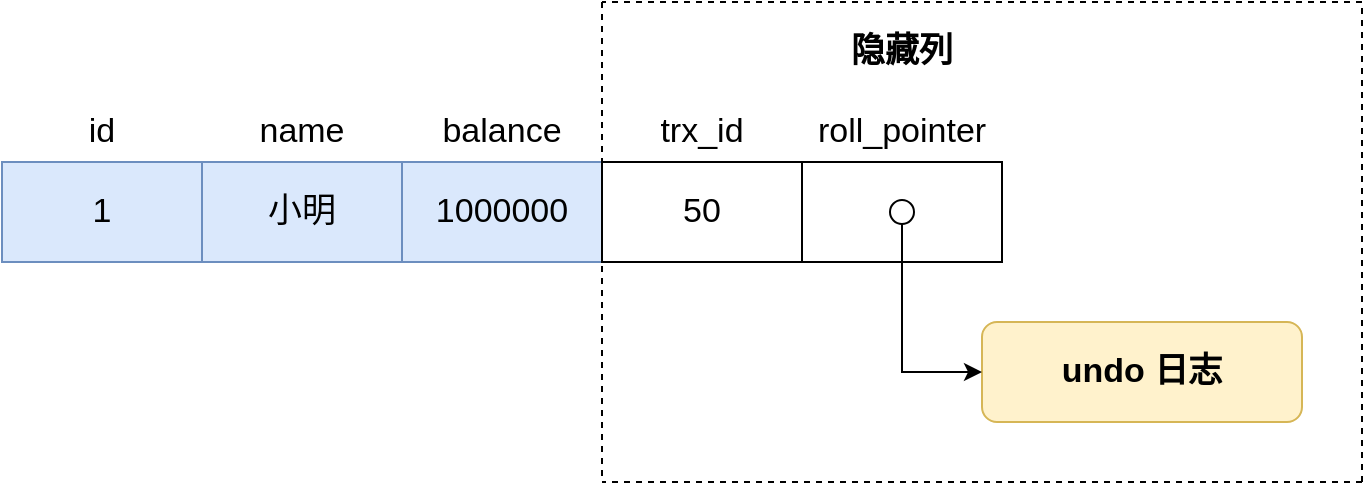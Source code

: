 <mxfile version="21.0.6" type="github">
  <diagram name="第 1 页" id="8XpxVip_zQUn2XfovXlI">
    <mxGraphModel dx="1366" dy="836" grid="1" gridSize="10" guides="1" tooltips="1" connect="1" arrows="1" fold="1" page="1" pageScale="1" pageWidth="827" pageHeight="1169" math="0" shadow="0">
      <root>
        <mxCell id="0" />
        <mxCell id="1" parent="0" />
        <mxCell id="KZSdHibfgJGxLtSKP2qu-1" value="&lt;font style=&quot;font-size: 17px;&quot;&gt;1&lt;/font&gt;" style="rounded=0;whiteSpace=wrap;html=1;fillColor=#dae8fc;strokeColor=#6c8ebf;" vertex="1" parent="1">
          <mxGeometry x="120" y="240" width="100" height="50" as="geometry" />
        </mxCell>
        <mxCell id="KZSdHibfgJGxLtSKP2qu-2" value="&lt;font style=&quot;font-size: 17px;&quot;&gt;id&lt;/font&gt;" style="text;html=1;strokeColor=none;fillColor=none;align=center;verticalAlign=middle;whiteSpace=wrap;rounded=0;" vertex="1" parent="1">
          <mxGeometry x="140" y="210" width="60" height="30" as="geometry" />
        </mxCell>
        <mxCell id="KZSdHibfgJGxLtSKP2qu-3" value="&lt;span style=&quot;font-size: 17px;&quot;&gt;小明&lt;/span&gt;" style="rounded=0;whiteSpace=wrap;html=1;fillColor=#dae8fc;strokeColor=#6c8ebf;" vertex="1" parent="1">
          <mxGeometry x="220" y="240" width="100" height="50" as="geometry" />
        </mxCell>
        <mxCell id="KZSdHibfgJGxLtSKP2qu-4" value="&lt;font style=&quot;font-size: 17px;&quot;&gt;name&lt;/font&gt;" style="text;html=1;strokeColor=none;fillColor=none;align=center;verticalAlign=middle;whiteSpace=wrap;rounded=0;" vertex="1" parent="1">
          <mxGeometry x="240" y="210" width="60" height="30" as="geometry" />
        </mxCell>
        <mxCell id="KZSdHibfgJGxLtSKP2qu-5" value="&lt;span style=&quot;font-size: 17px;&quot;&gt;1000000&lt;/span&gt;" style="rounded=0;whiteSpace=wrap;html=1;fillColor=#dae8fc;strokeColor=#6c8ebf;" vertex="1" parent="1">
          <mxGeometry x="320" y="240" width="100" height="50" as="geometry" />
        </mxCell>
        <mxCell id="KZSdHibfgJGxLtSKP2qu-6" value="&lt;font style=&quot;font-size: 17px;&quot;&gt;balance&lt;/font&gt;" style="text;html=1;strokeColor=none;fillColor=none;align=center;verticalAlign=middle;whiteSpace=wrap;rounded=0;" vertex="1" parent="1">
          <mxGeometry x="340" y="210" width="60" height="30" as="geometry" />
        </mxCell>
        <mxCell id="KZSdHibfgJGxLtSKP2qu-7" value="&lt;span style=&quot;font-size: 17px;&quot;&gt;50&lt;/span&gt;" style="rounded=0;whiteSpace=wrap;html=1;" vertex="1" parent="1">
          <mxGeometry x="420" y="240" width="100" height="50" as="geometry" />
        </mxCell>
        <mxCell id="KZSdHibfgJGxLtSKP2qu-8" value="" style="rounded=0;whiteSpace=wrap;html=1;" vertex="1" parent="1">
          <mxGeometry x="520" y="240" width="100" height="50" as="geometry" />
        </mxCell>
        <mxCell id="KZSdHibfgJGxLtSKP2qu-9" value="&lt;font style=&quot;font-size: 17px;&quot;&gt;trx_id&lt;/font&gt;" style="text;html=1;strokeColor=none;fillColor=none;align=center;verticalAlign=middle;whiteSpace=wrap;rounded=0;" vertex="1" parent="1">
          <mxGeometry x="440" y="210" width="60" height="30" as="geometry" />
        </mxCell>
        <mxCell id="KZSdHibfgJGxLtSKP2qu-10" value="&lt;font style=&quot;font-size: 17px;&quot;&gt;roll_pointer&lt;/font&gt;" style="text;html=1;strokeColor=none;fillColor=none;align=center;verticalAlign=middle;whiteSpace=wrap;rounded=0;" vertex="1" parent="1">
          <mxGeometry x="540" y="210" width="60" height="30" as="geometry" />
        </mxCell>
        <mxCell id="KZSdHibfgJGxLtSKP2qu-13" value="" style="ellipse;whiteSpace=wrap;html=1;aspect=fixed;" vertex="1" parent="1">
          <mxGeometry x="564" y="259" width="12" height="12" as="geometry" />
        </mxCell>
        <mxCell id="KZSdHibfgJGxLtSKP2qu-14" value="&lt;font style=&quot;font-size: 17px;&quot;&gt;&lt;b&gt;undo 日志&lt;/b&gt;&lt;/font&gt;" style="rounded=1;whiteSpace=wrap;html=1;fillColor=#fff2cc;strokeColor=#d6b656;" vertex="1" parent="1">
          <mxGeometry x="610" y="320" width="160" height="50" as="geometry" />
        </mxCell>
        <mxCell id="KZSdHibfgJGxLtSKP2qu-15" value="" style="endArrow=classic;html=1;rounded=0;exitX=0.5;exitY=1;exitDx=0;exitDy=0;entryX=0;entryY=0.5;entryDx=0;entryDy=0;fontStyle=1" edge="1" parent="1" source="KZSdHibfgJGxLtSKP2qu-13" target="KZSdHibfgJGxLtSKP2qu-14">
          <mxGeometry width="50" height="50" relative="1" as="geometry">
            <mxPoint x="390" y="450" as="sourcePoint" />
            <mxPoint x="440" y="400" as="targetPoint" />
            <Array as="points">
              <mxPoint x="570" y="345" />
            </Array>
          </mxGeometry>
        </mxCell>
        <mxCell id="KZSdHibfgJGxLtSKP2qu-16" value="" style="endArrow=none;dashed=1;html=1;rounded=0;" edge="1" parent="1">
          <mxGeometry width="50" height="50" relative="1" as="geometry">
            <mxPoint x="420" y="160" as="sourcePoint" />
            <mxPoint x="420" y="400" as="targetPoint" />
          </mxGeometry>
        </mxCell>
        <mxCell id="KZSdHibfgJGxLtSKP2qu-17" value="" style="endArrow=none;dashed=1;html=1;rounded=0;" edge="1" parent="1">
          <mxGeometry width="50" height="50" relative="1" as="geometry">
            <mxPoint x="800" y="400" as="sourcePoint" />
            <mxPoint x="420" y="400" as="targetPoint" />
          </mxGeometry>
        </mxCell>
        <mxCell id="KZSdHibfgJGxLtSKP2qu-18" value="" style="endArrow=none;dashed=1;html=1;rounded=0;" edge="1" parent="1">
          <mxGeometry width="50" height="50" relative="1" as="geometry">
            <mxPoint x="800" y="400" as="sourcePoint" />
            <mxPoint x="800" y="160" as="targetPoint" />
          </mxGeometry>
        </mxCell>
        <mxCell id="KZSdHibfgJGxLtSKP2qu-19" value="" style="endArrow=none;dashed=1;html=1;rounded=0;" edge="1" parent="1">
          <mxGeometry width="50" height="50" relative="1" as="geometry">
            <mxPoint x="800" y="160" as="sourcePoint" />
            <mxPoint x="420" y="160" as="targetPoint" />
          </mxGeometry>
        </mxCell>
        <mxCell id="KZSdHibfgJGxLtSKP2qu-20" value="&lt;span style=&quot;font-size: 17px;&quot;&gt;&lt;b&gt;隐藏列&lt;/b&gt;&lt;/span&gt;" style="text;html=1;strokeColor=none;fillColor=none;align=center;verticalAlign=middle;whiteSpace=wrap;rounded=0;" vertex="1" parent="1">
          <mxGeometry x="540" y="170" width="60" height="30" as="geometry" />
        </mxCell>
      </root>
    </mxGraphModel>
  </diagram>
</mxfile>
